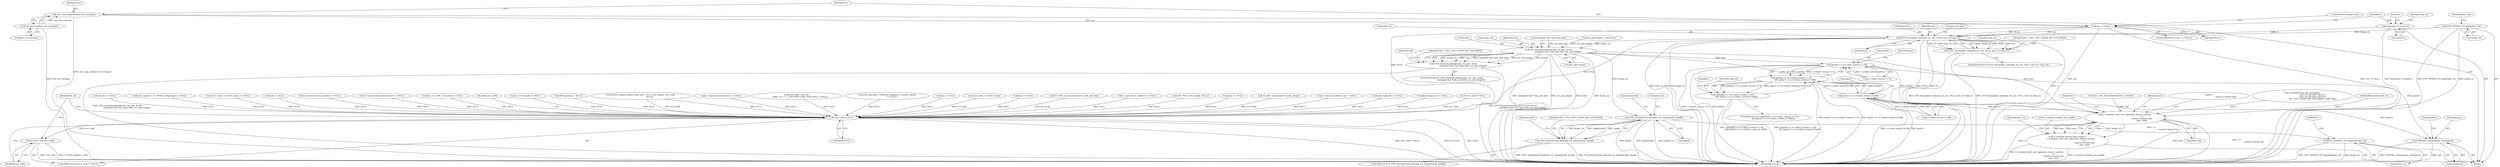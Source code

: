 digraph "0_openssl_3c66a669dfc7b3792f7af0758ea26fe8502ce70c@pointer" {
"1001064" [label="(Call,EVP_DecryptInit_ex(&ciph_ctx, enc, NULL, kssl_ctx->key, iv))"];
"1000838" [label="(Call,EVP_CIPHER_CTX_init(&ciph_ctx))"];
"1001053" [label="(Call,enc == NULL)"];
"1001046" [label="(Call,enc = kssl_map_enc(kssl_ctx->enctype))"];
"1001048" [label="(Call,kssl_map_enc(kssl_ctx->enctype))"];
"1001057" [label="(Call,memset(iv, 0, sizeof iv))"];
"1001063" [label="(Call,!EVP_DecryptInit_ex(&ciph_ctx, enc, NULL, kssl_ctx->key, iv))"];
"1001080" [label="(Call,EVP_DecryptUpdate(&ciph_ctx, pms, &outl,\n                               (unsigned char *)enc_pms.data, enc_pms.length))"];
"1001079" [label="(Call,!EVP_DecryptUpdate(&ciph_ctx, pms, &outl,\n                               (unsigned char *)enc_pms.data, enc_pms.length))"];
"1001116" [label="(Call,EVP_DecryptFinal_ex(&ciph_ctx, &(pms[outl]), &padl))"];
"1001115" [label="(Call,!EVP_DecryptFinal_ex(&ciph_ctx, &(pms[outl]), &padl))"];
"1001185" [label="(Call,EVP_CIPHER_CTX_cleanup(&ciph_ctx))"];
"1001151" [label="(Call,pms[0] == (s->client_version >> 8))"];
"1001150" [label="(Call,(pms[0] == (s->client_version >> 8))\n              && (pms[1] == (s->client_version & 0xff)))"];
"1001149" [label="(Call,!((pms[0] == (s->client_version >> 8))\n              && (pms[1] == (s->client_version & 0xff))))"];
"1001194" [label="(Call,s->method->ssl3_enc->generate_master_secret(s,\n                                                        s->\n                                                        session->master_key,\n                                                        pms, outl))"];
"1001188" [label="(Call,s->session->master_key_length =\n            s->method->ssl3_enc->generate_master_secret(s,\n                                                        s->\n                                                        session->master_key,\n                                                        pms, outl))"];
"1001238" [label="(Call,OPENSSL_cleanse(pms, sizeof(pms)))"];
"1001160" [label="(Call,pms[1] == (s->client_version & 0xff))"];
"1002147" [label="(Call,srvr_ecdh != NULL)"];
"1002150" [label="(Call,EC_KEY_free(srvr_ecdh))"];
"1001188" [label="(Call,s->session->master_key_length =\n            s->method->ssl3_enc->generate_master_secret(s,\n                                                        s->\n                                                        session->master_key,\n                                                        pms, outl))"];
"1001321" [label="(Call,EC_KEY_set_group(srvr_ecdh, group))"];
"1001747" [label="(Call,s->ctx->psk_identity_hint != NULL)"];
"1000625" [label="(Call,skey->pkey.dh == NULL)"];
"1001115" [label="(Call,!EVP_DecryptFinal_ex(&ciph_ctx, &(pms[outl]), &padl))"];
"1000295" [label="(Call,pkey->pkey.rsa == NULL)"];
"1000169" [label="(Call,*srvr_ecdh = NULL)"];
"1000704" [label="(Call,dh_clnt == NULL)"];
"1001334" [label="(Call,(clnt_ecpoint = EC_POINT_new(group)) == NULL)"];
"1001267" [label="(Call,(srvr_ecdh = EC_KEY_new()) == NULL)"];
"1002150" [label="(Call,EC_KEY_free(srvr_ecdh))"];
"1001056" [label="(ControlStructure,goto err;)"];
"1000942" [label="(Call,enc_pms.length > sizeof pms)"];
"1001079" [label="(Call,!EVP_DecryptUpdate(&ciph_ctx, pms, &outl,\n                               (unsigned char *)enc_pms.data, enc_pms.length))"];
"1001058" [label="(Identifier,iv)"];
"1001054" [label="(Identifier,enc)"];
"1001059" [label="(Literal,0)"];
"1001149" [label="(Call,!((pms[0] == (s->client_version >> 8))\n              && (pms[1] == (s->client_version & 0xff))))"];
"1000730" [label="(Call,pub == NULL)"];
"1001065" [label="(Call,&ciph_ctx)"];
"1001239" [label="(Identifier,pms)"];
"1002151" [label="(Identifier,srvr_ecdh)"];
"1001068" [label="(Identifier,NULL)"];
"1001894" [label="(Call,s->session->srp_username == NULL)"];
"1001063" [label="(Call,!EVP_DecryptInit_ex(&ciph_ctx, enc, NULL, kssl_ctx->key, iv))"];
"1002146" [label="(ControlStructure,if (srvr_ecdh != NULL))"];
"1001754" [label="(Call,s->session->psk_identity_hint == NULL)"];
"1001084" [label="(Call,&outl)"];
"1001055" [label="(Identifier,NULL)"];
"1001409" [label="(Call,(bn_ctx = BN_CTX_new()) == NULL)"];
"1001078" [label="(ControlStructure,if (!EVP_DecryptUpdate(&ciph_ctx, pms, &outl,\n                               (unsigned char *)enc_pms.data, enc_pms.length)))"];
"1001155" [label="(Call,s->client_version >> 8)"];
"1002148" [label="(Identifier,srvr_ecdh)"];
"1001081" [label="(Call,&ciph_ctx)"];
"1001127" [label="(Identifier,SSL_F_SSL3_GET_CLIENT_KEY_EXCHANGE)"];
"1001205" [label="(Identifier,kssl_ctx)"];
"1001151" [label="(Call,pms[0] == (s->client_version >> 8))"];
"1001134" [label="(Identifier,outl)"];
"1001064" [label="(Call,EVP_DecryptInit_ex(&ciph_ctx, enc, NULL, kssl_ctx->key, iv))"];
"1001240" [label="(Call,sizeof(pms))"];
"1000649" [label="(Call,s->s3->tmp.dh == NULL)"];
"1001194" [label="(Call,s->method->ssl3_enc->generate_master_secret(s,\n                                                        s->\n                                                        session->master_key,\n                                                        pms, outl))"];
"1001829" [label="(Call,BN_bin2bn(p, i, NULL))"];
"1001080" [label="(Call,EVP_DecryptUpdate(&ciph_ctx, pms, &outl,\n                               (unsigned char *)enc_pms.data, enc_pms.length))"];
"1001189" [label="(Call,s->session->master_key_length)"];
"1001174" [label="(Identifier,s)"];
"1001062" [label="(ControlStructure,if (!EVP_DecryptInit_ex(&ciph_ctx, enc, NULL, kssl_ctx->key, iv)))"];
"1001123" [label="(Call,&padl)"];
"1001067" [label="(Identifier,enc)"];
"1001069" [label="(Call,kssl_ctx->key)"];
"1001091" [label="(Call,enc_pms.length)"];
"1001137" [label="(Call,outl > SSL_MAX_MASTER_KEY_LENGTH)"];
"1001201" [label="(Identifier,pms)"];
"1001475" [label="(Call,ECDH_compute_key(p, (field_size + 7) / 8, clnt_ecpoint, srvr_ecdh,\n                             NULL))"];
"1001083" [label="(Identifier,pms)"];
"1001164" [label="(Call,s->client_version & 0xff)"];
"1001707" [label="(Call,s->session->psk_identity == NULL)"];
"1001082" [label="(Identifier,ciph_ctx)"];
"1002097" [label="(Call,EVP_PKEY_CTX_ctrl\n            (pkey_ctx, -1, -1, EVP_PKEY_CTRL_PEER_KEY, 2, NULL))"];
"1001196" [label="(Call,s->\n                                                        session->master_key)"];
"1000186" [label="(Call,s->method->ssl_get_message(s,\n                                   SSL3_ST_SR_KEY_EXCH_A,\n                                   SSL3_ST_SR_KEY_EXCH_B,\n                                   SSL3_MT_CLIENT_KEY_EXCHANGE, 2048, &ok))"];
"1000142" [label="(MethodParameterIn,SSL *s)"];
"1001053" [label="(Call,enc == NULL)"];
"1001186" [label="(Call,&ciph_ctx)"];
"1002149" [label="(Identifier,NULL)"];
"1001049" [label="(Call,kssl_ctx->enctype)"];
"1001152" [label="(Call,pms[0])"];
"1001162" [label="(Identifier,pms)"];
"1001364" [label="(Call,(clnt_pub_pkey = X509_get_pubkey(s->session->peer))\n                 == NULL)"];
"1000260" [label="(Call,rsa == NULL)"];
"1000838" [label="(Call,EVP_CIPHER_CTX_init(&ciph_ctx))"];
"1001195" [label="(Identifier,s)"];
"1001048" [label="(Call,kssl_map_enc(kssl_ctx->enctype))"];
"1001047" [label="(Identifier,enc)"];
"1001066" [label="(Identifier,ciph_ctx)"];
"1000839" [label="(Call,&ciph_ctx)"];
"1001243" [label="(Identifier,kerr)"];
"1001187" [label="(Identifier,ciph_ctx)"];
"1001119" [label="(Call,&(pms[outl]))"];
"1001075" [label="(Identifier,SSL_F_SSL3_GET_CLIENT_KEY_EXCHANGE)"];
"1001191" [label="(Identifier,s)"];
"1001104" [label="(Identifier,outl)"];
"1001202" [label="(Identifier,outl)"];
"1001116" [label="(Call,EVP_DecryptFinal_ex(&ciph_ctx, &(pms[outl]), &padl))"];
"1001096" [label="(Identifier,SSL_F_SSL3_GET_CLIENT_KEY_EXCHANGE)"];
"1001086" [label="(Call,(unsigned char *)enc_pms.data)"];
"1001268" [label="(Call,srvr_ecdh = EC_KEY_new())"];
"1001160" [label="(Call,pms[1] == (s->client_version & 0xff))"];
"1000616" [label="(Call,skey == NULL)"];
"1002147" [label="(Call,srvr_ecdh != NULL)"];
"1001057" [label="(Call,memset(iv, 0, sizeof iv))"];
"1001325" [label="(Call,EC_KEY_set_private_key(srvr_ecdh, priv_key))"];
"1001590" [label="(Call,s->psk_server_callback == NULL)"];
"1000843" [label="(Identifier,kssl_ctx)"];
"1001060" [label="(Call,sizeof iv)"];
"1001148" [label="(ControlStructure,if (!((pms[0] == (s->client_version >> 8))\n              && (pms[1] == (s->client_version & 0xff)))))"];
"1001238" [label="(Call,OPENSSL_cleanse(pms, sizeof(pms)))"];
"1002153" [label="(Identifier,bn_ctx)"];
"1001046" [label="(Call,enc = kssl_map_enc(kssl_ctx->enctype))"];
"1002162" [label="(MethodReturn,int)"];
"1001185" [label="(Call,EVP_CIPHER_CTX_cleanup(&ciph_ctx))"];
"1001117" [label="(Call,&ciph_ctx)"];
"1002004" [label="(Call,EVP_PKEY_CTX_new(pk, NULL))"];
"1001114" [label="(ControlStructure,if (!EVP_DecryptFinal_ex(&ciph_ctx, &(pms[outl]), &padl)))"];
"1000286" [label="(Call,pkey == NULL)"];
"1001150" [label="(Call,(pms[0] == (s->client_version >> 8))\n              && (pms[1] == (s->client_version & 0xff)))"];
"1001072" [label="(Identifier,iv)"];
"1001161" [label="(Call,pms[1])"];
"1000809" [label="(Block,)"];
"1001052" [label="(ControlStructure,if (enc == NULL))"];
"1001064" -> "1001063"  [label="AST: "];
"1001064" -> "1001072"  [label="CFG: "];
"1001065" -> "1001064"  [label="AST: "];
"1001067" -> "1001064"  [label="AST: "];
"1001068" -> "1001064"  [label="AST: "];
"1001069" -> "1001064"  [label="AST: "];
"1001072" -> "1001064"  [label="AST: "];
"1001063" -> "1001064"  [label="CFG: "];
"1001064" -> "1002162"  [label="DDG: iv"];
"1001064" -> "1002162"  [label="DDG: &ciph_ctx"];
"1001064" -> "1002162"  [label="DDG: kssl_ctx->key"];
"1001064" -> "1002162"  [label="DDG: NULL"];
"1001064" -> "1002162"  [label="DDG: enc"];
"1001064" -> "1001063"  [label="DDG: &ciph_ctx"];
"1001064" -> "1001063"  [label="DDG: NULL"];
"1001064" -> "1001063"  [label="DDG: enc"];
"1001064" -> "1001063"  [label="DDG: iv"];
"1001064" -> "1001063"  [label="DDG: kssl_ctx->key"];
"1000838" -> "1001064"  [label="DDG: &ciph_ctx"];
"1001053" -> "1001064"  [label="DDG: enc"];
"1001053" -> "1001064"  [label="DDG: NULL"];
"1001057" -> "1001064"  [label="DDG: iv"];
"1001064" -> "1001080"  [label="DDG: &ciph_ctx"];
"1001064" -> "1002147"  [label="DDG: NULL"];
"1000838" -> "1000809"  [label="AST: "];
"1000838" -> "1000839"  [label="CFG: "];
"1000839" -> "1000838"  [label="AST: "];
"1000843" -> "1000838"  [label="CFG: "];
"1000838" -> "1002162"  [label="DDG: EVP_CIPHER_CTX_init(&ciph_ctx)"];
"1000838" -> "1002162"  [label="DDG: &ciph_ctx"];
"1001053" -> "1001052"  [label="AST: "];
"1001053" -> "1001055"  [label="CFG: "];
"1001054" -> "1001053"  [label="AST: "];
"1001055" -> "1001053"  [label="AST: "];
"1001056" -> "1001053"  [label="CFG: "];
"1001058" -> "1001053"  [label="CFG: "];
"1001053" -> "1002162"  [label="DDG: enc"];
"1001053" -> "1002162"  [label="DDG: enc == NULL"];
"1001046" -> "1001053"  [label="DDG: enc"];
"1001053" -> "1002147"  [label="DDG: NULL"];
"1001046" -> "1000809"  [label="AST: "];
"1001046" -> "1001048"  [label="CFG: "];
"1001047" -> "1001046"  [label="AST: "];
"1001048" -> "1001046"  [label="AST: "];
"1001054" -> "1001046"  [label="CFG: "];
"1001046" -> "1002162"  [label="DDG: kssl_map_enc(kssl_ctx->enctype)"];
"1001048" -> "1001046"  [label="DDG: kssl_ctx->enctype"];
"1001048" -> "1001049"  [label="CFG: "];
"1001049" -> "1001048"  [label="AST: "];
"1001048" -> "1002162"  [label="DDG: kssl_ctx->enctype"];
"1001057" -> "1000809"  [label="AST: "];
"1001057" -> "1001060"  [label="CFG: "];
"1001058" -> "1001057"  [label="AST: "];
"1001059" -> "1001057"  [label="AST: "];
"1001060" -> "1001057"  [label="AST: "];
"1001066" -> "1001057"  [label="CFG: "];
"1001057" -> "1002162"  [label="DDG: memset(iv, 0, sizeof iv)"];
"1001063" -> "1001062"  [label="AST: "];
"1001075" -> "1001063"  [label="CFG: "];
"1001082" -> "1001063"  [label="CFG: "];
"1001063" -> "1002162"  [label="DDG: EVP_DecryptInit_ex(&ciph_ctx, enc, NULL, kssl_ctx->key, iv)"];
"1001063" -> "1002162"  [label="DDG: !EVP_DecryptInit_ex(&ciph_ctx, enc, NULL, kssl_ctx->key, iv)"];
"1001080" -> "1001079"  [label="AST: "];
"1001080" -> "1001091"  [label="CFG: "];
"1001081" -> "1001080"  [label="AST: "];
"1001083" -> "1001080"  [label="AST: "];
"1001084" -> "1001080"  [label="AST: "];
"1001086" -> "1001080"  [label="AST: "];
"1001091" -> "1001080"  [label="AST: "];
"1001079" -> "1001080"  [label="CFG: "];
"1001080" -> "1002162"  [label="DDG: (unsigned char *)enc_pms.data"];
"1001080" -> "1002162"  [label="DDG: enc_pms.length"];
"1001080" -> "1002162"  [label="DDG: &outl"];
"1001080" -> "1002162"  [label="DDG: &ciph_ctx"];
"1001080" -> "1001079"  [label="DDG: &ciph_ctx"];
"1001080" -> "1001079"  [label="DDG: pms"];
"1001080" -> "1001079"  [label="DDG: (unsigned char *)enc_pms.data"];
"1001080" -> "1001079"  [label="DDG: enc_pms.length"];
"1001080" -> "1001079"  [label="DDG: &outl"];
"1001086" -> "1001080"  [label="DDG: enc_pms.data"];
"1000942" -> "1001080"  [label="DDG: enc_pms.length"];
"1001080" -> "1001116"  [label="DDG: &ciph_ctx"];
"1001080" -> "1001151"  [label="DDG: pms"];
"1001080" -> "1001160"  [label="DDG: pms"];
"1001080" -> "1001194"  [label="DDG: pms"];
"1001079" -> "1001078"  [label="AST: "];
"1001096" -> "1001079"  [label="CFG: "];
"1001104" -> "1001079"  [label="CFG: "];
"1001079" -> "1002162"  [label="DDG: EVP_DecryptUpdate(&ciph_ctx, pms, &outl,\n                               (unsigned char *)enc_pms.data, enc_pms.length)"];
"1001079" -> "1002162"  [label="DDG: !EVP_DecryptUpdate(&ciph_ctx, pms, &outl,\n                               (unsigned char *)enc_pms.data, enc_pms.length)"];
"1001116" -> "1001115"  [label="AST: "];
"1001116" -> "1001123"  [label="CFG: "];
"1001117" -> "1001116"  [label="AST: "];
"1001119" -> "1001116"  [label="AST: "];
"1001123" -> "1001116"  [label="AST: "];
"1001115" -> "1001116"  [label="CFG: "];
"1001116" -> "1002162"  [label="DDG: &padl"];
"1001116" -> "1002162"  [label="DDG: &(pms[outl])"];
"1001116" -> "1002162"  [label="DDG: &ciph_ctx"];
"1001116" -> "1001115"  [label="DDG: &ciph_ctx"];
"1001116" -> "1001115"  [label="DDG: &(pms[outl])"];
"1001116" -> "1001115"  [label="DDG: &padl"];
"1001116" -> "1001185"  [label="DDG: &ciph_ctx"];
"1001115" -> "1001114"  [label="AST: "];
"1001127" -> "1001115"  [label="CFG: "];
"1001134" -> "1001115"  [label="CFG: "];
"1001115" -> "1002162"  [label="DDG: EVP_DecryptFinal_ex(&ciph_ctx, &(pms[outl]), &padl)"];
"1001115" -> "1002162"  [label="DDG: !EVP_DecryptFinal_ex(&ciph_ctx, &(pms[outl]), &padl)"];
"1001185" -> "1000809"  [label="AST: "];
"1001185" -> "1001186"  [label="CFG: "];
"1001186" -> "1001185"  [label="AST: "];
"1001191" -> "1001185"  [label="CFG: "];
"1001185" -> "1002162"  [label="DDG: &ciph_ctx"];
"1001185" -> "1002162"  [label="DDG: EVP_CIPHER_CTX_cleanup(&ciph_ctx)"];
"1001151" -> "1001150"  [label="AST: "];
"1001151" -> "1001155"  [label="CFG: "];
"1001152" -> "1001151"  [label="AST: "];
"1001155" -> "1001151"  [label="AST: "];
"1001162" -> "1001151"  [label="CFG: "];
"1001150" -> "1001151"  [label="CFG: "];
"1001151" -> "1002162"  [label="DDG: s->client_version >> 8"];
"1001151" -> "1002162"  [label="DDG: pms[0]"];
"1001151" -> "1001150"  [label="DDG: pms[0]"];
"1001151" -> "1001150"  [label="DDG: s->client_version >> 8"];
"1001155" -> "1001151"  [label="DDG: s->client_version"];
"1001155" -> "1001151"  [label="DDG: 8"];
"1001151" -> "1001194"  [label="DDG: pms[0]"];
"1001151" -> "1001238"  [label="DDG: pms[0]"];
"1001150" -> "1001149"  [label="AST: "];
"1001150" -> "1001160"  [label="CFG: "];
"1001160" -> "1001150"  [label="AST: "];
"1001149" -> "1001150"  [label="CFG: "];
"1001150" -> "1002162"  [label="DDG: pms[0] == (s->client_version >> 8)"];
"1001150" -> "1002162"  [label="DDG: pms[1] == (s->client_version & 0xff)"];
"1001150" -> "1001149"  [label="DDG: pms[0] == (s->client_version >> 8)"];
"1001150" -> "1001149"  [label="DDG: pms[1] == (s->client_version & 0xff)"];
"1001160" -> "1001150"  [label="DDG: pms[1]"];
"1001160" -> "1001150"  [label="DDG: s->client_version & 0xff"];
"1001149" -> "1001148"  [label="AST: "];
"1001174" -> "1001149"  [label="CFG: "];
"1001187" -> "1001149"  [label="CFG: "];
"1001149" -> "1002162"  [label="DDG: (pms[0] == (s->client_version >> 8))\n              && (pms[1] == (s->client_version & 0xff))"];
"1001149" -> "1002162"  [label="DDG: !((pms[0] == (s->client_version >> 8))\n              && (pms[1] == (s->client_version & 0xff)))"];
"1001194" -> "1001188"  [label="AST: "];
"1001194" -> "1001202"  [label="CFG: "];
"1001195" -> "1001194"  [label="AST: "];
"1001196" -> "1001194"  [label="AST: "];
"1001201" -> "1001194"  [label="AST: "];
"1001202" -> "1001194"  [label="AST: "];
"1001188" -> "1001194"  [label="CFG: "];
"1001194" -> "1002162"  [label="DDG: outl"];
"1001194" -> "1002162"  [label="DDG: s->\n                                                        session->master_key"];
"1001194" -> "1002162"  [label="DDG: s"];
"1001194" -> "1001188"  [label="DDG: s"];
"1001194" -> "1001188"  [label="DDG: s->\n                                                        session->master_key"];
"1001194" -> "1001188"  [label="DDG: pms"];
"1001194" -> "1001188"  [label="DDG: outl"];
"1000186" -> "1001194"  [label="DDG: s"];
"1000142" -> "1001194"  [label="DDG: s"];
"1001160" -> "1001194"  [label="DDG: pms[1]"];
"1001137" -> "1001194"  [label="DDG: outl"];
"1001188" -> "1000809"  [label="AST: "];
"1001189" -> "1001188"  [label="AST: "];
"1001205" -> "1001188"  [label="CFG: "];
"1001188" -> "1002162"  [label="DDG: s->session->master_key_length"];
"1001188" -> "1002162"  [label="DDG: s->method->ssl3_enc->generate_master_secret(s,\n                                                        s->\n                                                        session->master_key,\n                                                        pms, outl)"];
"1001238" -> "1000809"  [label="AST: "];
"1001238" -> "1001240"  [label="CFG: "];
"1001239" -> "1001238"  [label="AST: "];
"1001240" -> "1001238"  [label="AST: "];
"1001243" -> "1001238"  [label="CFG: "];
"1001238" -> "1002162"  [label="DDG: pms"];
"1001238" -> "1002162"  [label="DDG: OPENSSL_cleanse(pms, sizeof(pms))"];
"1001160" -> "1001238"  [label="DDG: pms[1]"];
"1001160" -> "1001164"  [label="CFG: "];
"1001161" -> "1001160"  [label="AST: "];
"1001164" -> "1001160"  [label="AST: "];
"1001160" -> "1002162"  [label="DDG: s->client_version & 0xff"];
"1001160" -> "1002162"  [label="DDG: pms[1]"];
"1001164" -> "1001160"  [label="DDG: s->client_version"];
"1001164" -> "1001160"  [label="DDG: 0xff"];
"1002147" -> "1002146"  [label="AST: "];
"1002147" -> "1002149"  [label="CFG: "];
"1002148" -> "1002147"  [label="AST: "];
"1002149" -> "1002147"  [label="AST: "];
"1002151" -> "1002147"  [label="CFG: "];
"1002153" -> "1002147"  [label="CFG: "];
"1002147" -> "1002162"  [label="DDG: srvr_ecdh != NULL"];
"1002147" -> "1002162"  [label="DDG: srvr_ecdh"];
"1002147" -> "1002162"  [label="DDG: NULL"];
"1001325" -> "1002147"  [label="DDG: srvr_ecdh"];
"1001321" -> "1002147"  [label="DDG: srvr_ecdh"];
"1001475" -> "1002147"  [label="DDG: srvr_ecdh"];
"1001475" -> "1002147"  [label="DDG: NULL"];
"1001268" -> "1002147"  [label="DDG: srvr_ecdh"];
"1000169" -> "1002147"  [label="DDG: srvr_ecdh"];
"1001707" -> "1002147"  [label="DDG: NULL"];
"1001754" -> "1002147"  [label="DDG: NULL"];
"1000625" -> "1002147"  [label="DDG: NULL"];
"1000295" -> "1002147"  [label="DDG: NULL"];
"1001590" -> "1002147"  [label="DDG: NULL"];
"1000704" -> "1002147"  [label="DDG: NULL"];
"1002004" -> "1002147"  [label="DDG: NULL"];
"1001334" -> "1002147"  [label="DDG: NULL"];
"1001747" -> "1002147"  [label="DDG: NULL"];
"1001409" -> "1002147"  [label="DDG: NULL"];
"1000616" -> "1002147"  [label="DDG: NULL"];
"1001364" -> "1002147"  [label="DDG: NULL"];
"1001267" -> "1002147"  [label="DDG: NULL"];
"1000260" -> "1002147"  [label="DDG: NULL"];
"1000286" -> "1002147"  [label="DDG: NULL"];
"1000649" -> "1002147"  [label="DDG: NULL"];
"1002097" -> "1002147"  [label="DDG: NULL"];
"1001829" -> "1002147"  [label="DDG: NULL"];
"1000730" -> "1002147"  [label="DDG: NULL"];
"1001894" -> "1002147"  [label="DDG: NULL"];
"1002147" -> "1002150"  [label="DDG: srvr_ecdh"];
"1002150" -> "1002146"  [label="AST: "];
"1002150" -> "1002151"  [label="CFG: "];
"1002151" -> "1002150"  [label="AST: "];
"1002153" -> "1002150"  [label="CFG: "];
"1002150" -> "1002162"  [label="DDG: srvr_ecdh"];
"1002150" -> "1002162"  [label="DDG: EC_KEY_free(srvr_ecdh)"];
}
